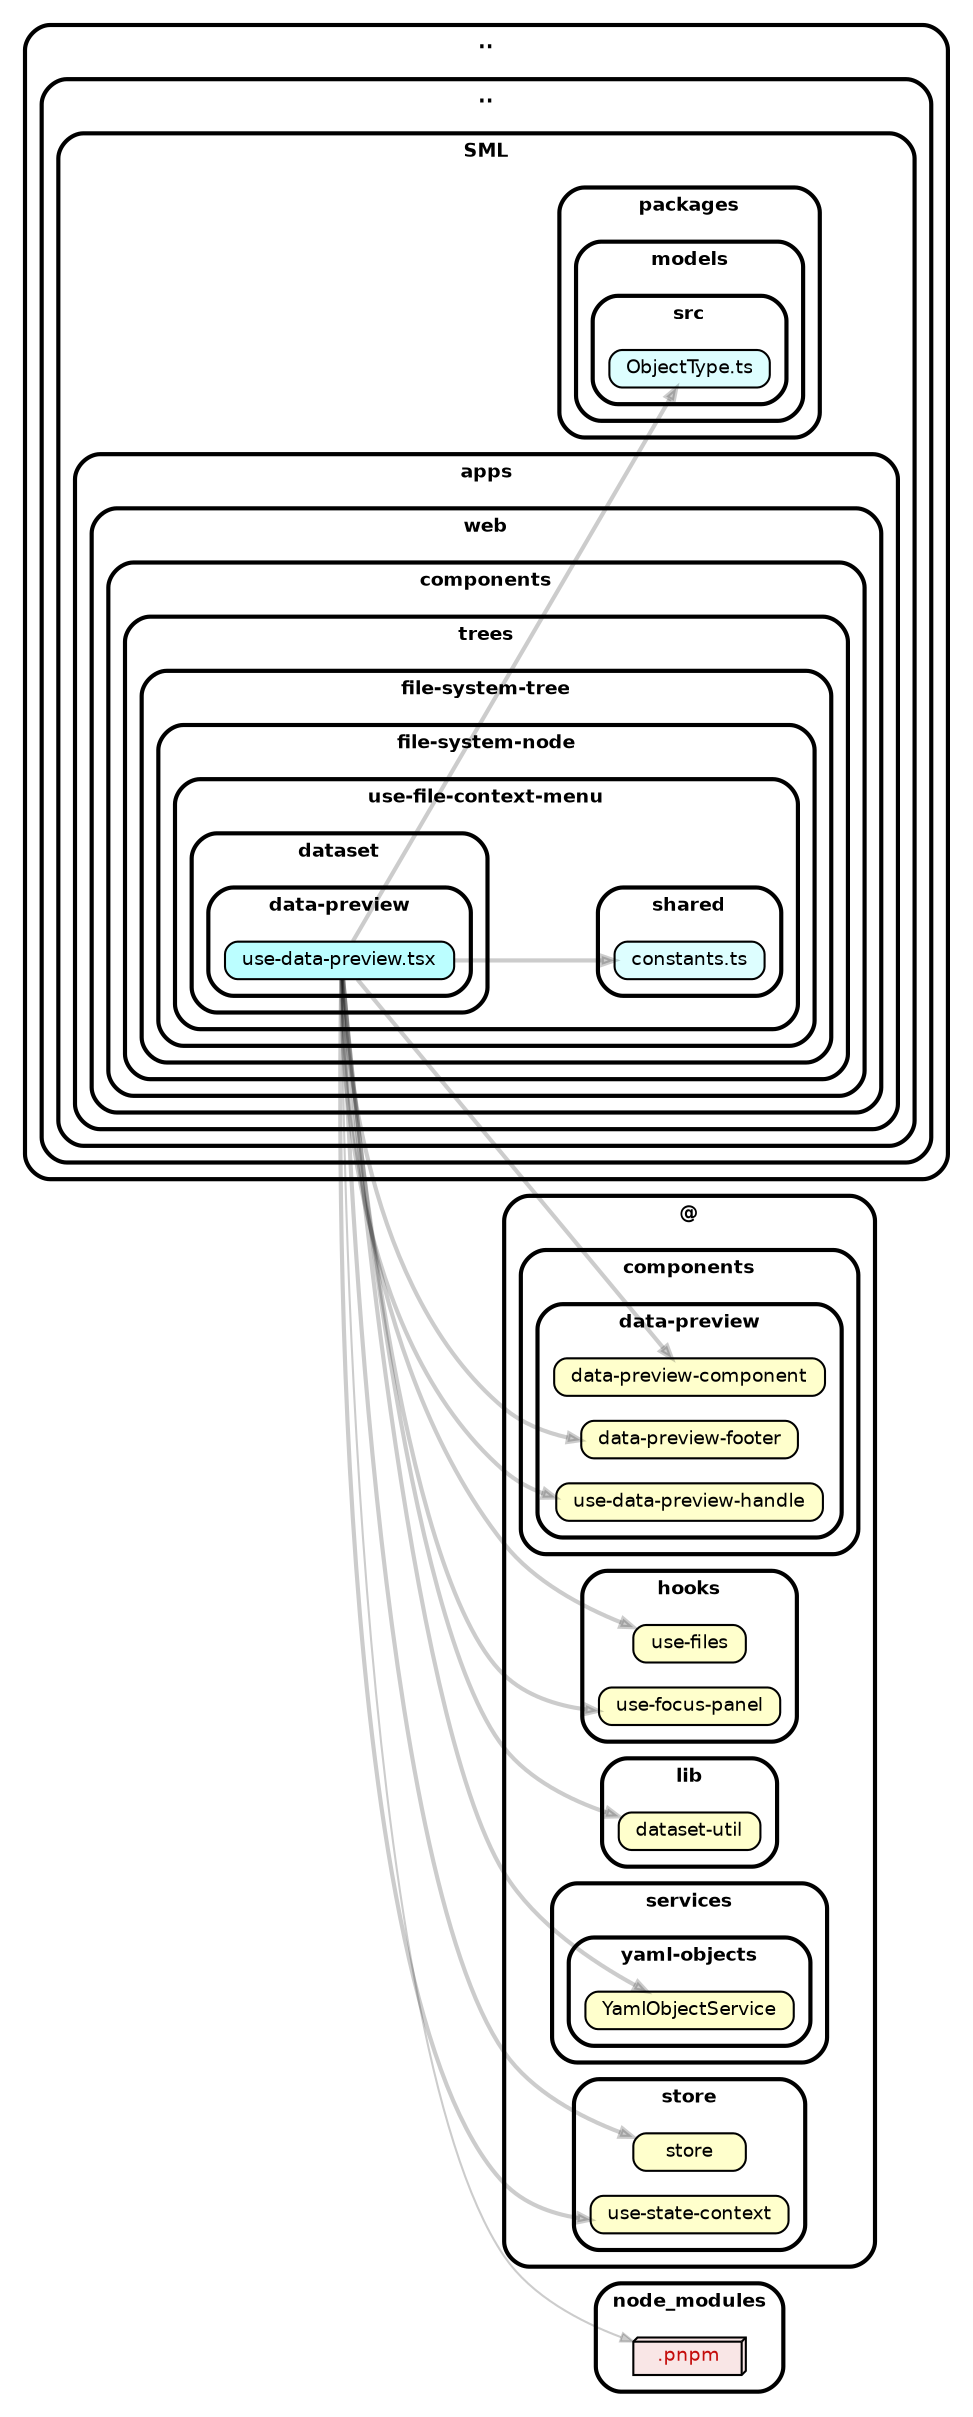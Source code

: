 strict digraph "dependency-cruiser output"{
    rankdir="LR" splines="true" overlap="false" nodesep="0.16" ranksep="0.18" fontname="Helvetica-bold" fontsize="9" style="rounded,bold,filled" fillcolor="#ffffff" compound="true"
    node [shape="box" style="rounded, filled" height="0.2" color="black" fillcolor="#ffffcc" fontcolor="black" fontname="Helvetica" fontsize="9"]
    edge [arrowhead="normal" arrowsize="0.6" penwidth="2.0" color="#00000033" fontname="Helvetica" fontsize="9"]

    subgraph "cluster_.." {label=".." subgraph "cluster_../.." {label=".." subgraph "cluster_../../SML" {label="SML" subgraph "cluster_../../SML/apps" {label="apps" subgraph "cluster_../../SML/apps/web" {label="web" subgraph "cluster_../../SML/apps/web/components" {label="components" subgraph "cluster_../../SML/apps/web/components/trees" {label="trees" subgraph "cluster_../../SML/apps/web/components/trees/file-system-tree" {label="file-system-tree" subgraph "cluster_../../SML/apps/web/components/trees/file-system-tree/file-system-node" {label="file-system-node" subgraph "cluster_../../SML/apps/web/components/trees/file-system-tree/file-system-node/use-file-context-menu" {label="use-file-context-menu" subgraph "cluster_../../SML/apps/web/components/trees/file-system-tree/file-system-node/use-file-context-menu/dataset" {label="dataset" subgraph "cluster_../../SML/apps/web/components/trees/file-system-tree/file-system-node/use-file-context-menu/dataset/data-preview" {label="data-preview" "../../SML/apps/web/components/trees/file-system-tree/file-system-node/use-file-context-menu/dataset/data-preview/use-data-preview.tsx" [label=<use-data-preview.tsx> tooltip="use-data-preview.tsx" URL="../../SML/apps/web/components/trees/file-system-tree/file-system-node/use-file-context-menu/dataset/data-preview/use-data-preview.tsx" fillcolor="#bbfeff"] } } } } } } } } } } } }
    "../../SML/apps/web/components/trees/file-system-tree/file-system-node/use-file-context-menu/dataset/data-preview/use-data-preview.tsx" -> "../../SML/apps/web/components/trees/file-system-tree/file-system-node/use-file-context-menu/shared/constants.ts"
    "../../SML/apps/web/components/trees/file-system-tree/file-system-node/use-file-context-menu/dataset/data-preview/use-data-preview.tsx" -> "@/components/data-preview/data-preview-component"
    "../../SML/apps/web/components/trees/file-system-tree/file-system-node/use-file-context-menu/dataset/data-preview/use-data-preview.tsx" -> "@/components/data-preview/data-preview-footer"
    "../../SML/apps/web/components/trees/file-system-tree/file-system-node/use-file-context-menu/dataset/data-preview/use-data-preview.tsx" -> "@/components/data-preview/use-data-preview-handle"
    "../../SML/apps/web/components/trees/file-system-tree/file-system-node/use-file-context-menu/dataset/data-preview/use-data-preview.tsx" -> "@/hooks/use-files"
    "../../SML/apps/web/components/trees/file-system-tree/file-system-node/use-file-context-menu/dataset/data-preview/use-data-preview.tsx" -> "@/hooks/use-focus-panel"
    "../../SML/apps/web/components/trees/file-system-tree/file-system-node/use-file-context-menu/dataset/data-preview/use-data-preview.tsx" -> "@/lib/dataset-util"
    "../../SML/apps/web/components/trees/file-system-tree/file-system-node/use-file-context-menu/dataset/data-preview/use-data-preview.tsx" -> "@/services/yaml-objects/YamlObjectService"
    "../../SML/apps/web/components/trees/file-system-tree/file-system-node/use-file-context-menu/dataset/data-preview/use-data-preview.tsx" -> "@/store/store"
    "../../SML/apps/web/components/trees/file-system-tree/file-system-node/use-file-context-menu/dataset/data-preview/use-data-preview.tsx" -> "@/store/use-state-context"
    "../../SML/apps/web/components/trees/file-system-tree/file-system-node/use-file-context-menu/dataset/data-preview/use-data-preview.tsx" -> "../../SML/packages/models/src/ObjectType.ts"
    "../../SML/apps/web/components/trees/file-system-tree/file-system-node/use-file-context-menu/dataset/data-preview/use-data-preview.tsx" -> "node_modules/.pnpm" [penwidth="1.0"]
    subgraph "cluster_.." {label=".." subgraph "cluster_../.." {label=".." subgraph "cluster_../../SML" {label="SML" subgraph "cluster_../../SML/apps" {label="apps" subgraph "cluster_../../SML/apps/web" {label="web" subgraph "cluster_../../SML/apps/web/components" {label="components" subgraph "cluster_../../SML/apps/web/components/trees" {label="trees" subgraph "cluster_../../SML/apps/web/components/trees/file-system-tree" {label="file-system-tree" subgraph "cluster_../../SML/apps/web/components/trees/file-system-tree/file-system-node" {label="file-system-node" subgraph "cluster_../../SML/apps/web/components/trees/file-system-tree/file-system-node/use-file-context-menu" {label="use-file-context-menu" subgraph "cluster_../../SML/apps/web/components/trees/file-system-tree/file-system-node/use-file-context-menu/shared" {label="shared" "../../SML/apps/web/components/trees/file-system-tree/file-system-node/use-file-context-menu/shared/constants.ts" [label=<constants.ts> tooltip="constants.ts" URL="../../SML/apps/web/components/trees/file-system-tree/file-system-node/use-file-context-menu/shared/constants.ts" fillcolor="#ddfeff"] } } } } } } } } } } }
    subgraph "cluster_.." {label=".." subgraph "cluster_../.." {label=".." subgraph "cluster_../../SML" {label="SML" subgraph "cluster_../../SML/packages" {label="packages" subgraph "cluster_../../SML/packages/models" {label="models" subgraph "cluster_../../SML/packages/models/src" {label="src" "../../SML/packages/models/src/ObjectType.ts" [label=<ObjectType.ts> tooltip="ObjectType.ts" URL="../../SML/packages/models/src/ObjectType.ts" fillcolor="#ddfeff"] } } } } } }
    subgraph "cluster_@" {label="@" subgraph "cluster_@/components" {label="components" subgraph "cluster_@/components/data-preview" {label="data-preview" "@/components/data-preview/data-preview-component" [label=<data-preview-component> tooltip="data-preview-component" ] } } }
    subgraph "cluster_@" {label="@" subgraph "cluster_@/components" {label="components" subgraph "cluster_@/components/data-preview" {label="data-preview" "@/components/data-preview/data-preview-footer" [label=<data-preview-footer> tooltip="data-preview-footer" ] } } }
    subgraph "cluster_@" {label="@" subgraph "cluster_@/components" {label="components" subgraph "cluster_@/components/data-preview" {label="data-preview" "@/components/data-preview/use-data-preview-handle" [label=<use-data-preview-handle> tooltip="use-data-preview-handle" ] } } }
    subgraph "cluster_@" {label="@" subgraph "cluster_@/hooks" {label="hooks" "@/hooks/use-files" [label=<use-files> tooltip="use-files" ] } }
    subgraph "cluster_@" {label="@" subgraph "cluster_@/hooks" {label="hooks" "@/hooks/use-focus-panel" [label=<use-focus-panel> tooltip="use-focus-panel" ] } }
    subgraph "cluster_@" {label="@" subgraph "cluster_@/lib" {label="lib" "@/lib/dataset-util" [label=<dataset-util> tooltip="dataset-util" ] } }
    subgraph "cluster_@" {label="@" subgraph "cluster_@/services" {label="services" subgraph "cluster_@/services/yaml-objects" {label="yaml-objects" "@/services/yaml-objects/YamlObjectService" [label=<YamlObjectService> tooltip="YamlObjectService" ] } } }
    subgraph "cluster_@" {label="@" subgraph "cluster_@/store" {label="store" "@/store/store" [label=<store> tooltip="store" ] } }
    subgraph "cluster_@" {label="@" subgraph "cluster_@/store" {label="store" "@/store/use-state-context" [label=<use-state-context> tooltip="use-state-context" ] } }
    subgraph "cluster_node_modules" {label="node_modules" "node_modules/.pnpm" [label=<.pnpm> tooltip=".pnpm" URL="https://www.npmjs.com/package/.pnpm" shape="box3d" fillcolor="#c40b0a1a" fontcolor="#c40b0a"] }
}
